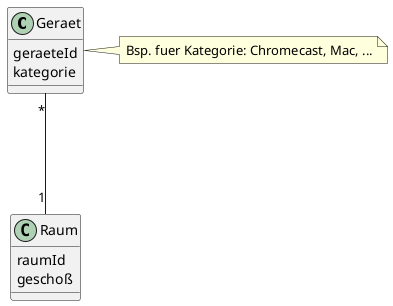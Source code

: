 @startuml

class Geraet{
    geraeteId
    kategorie
}

note "Bsp. fuer Kategorie: Chromecast, Mac, ..." as CMT1
CMT1 .left. Geraet

class Raum{
    raumId
    geschoß
}

Geraet "*" --- "1"Raum

@enduml